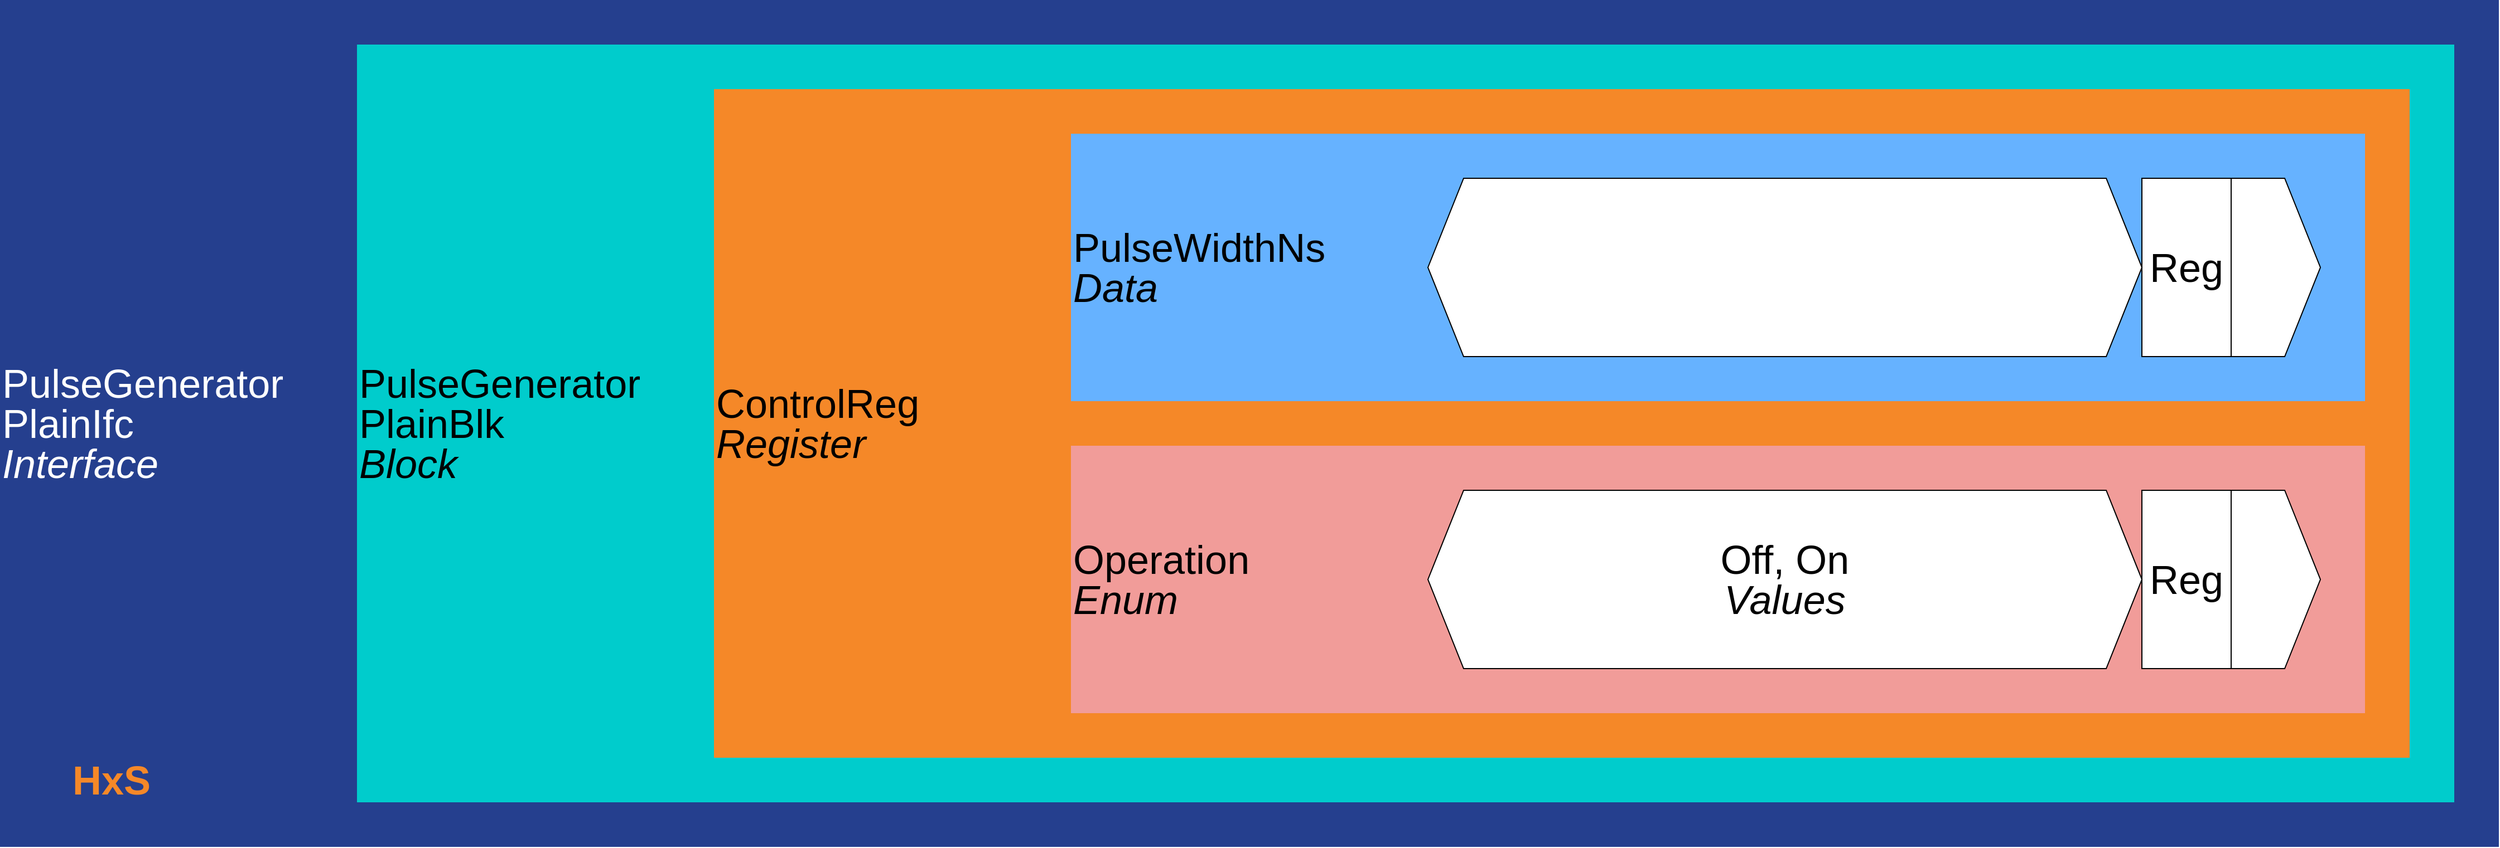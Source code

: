 <mxfile compressed="false" pages="3" type="device">
    <diagram id="23ed4abe-25d2-4149-888d-14bcbdec3a6c" name="Complete">
        <mxGraphModel arrows="1" connect="1" fold="1" grid="1" gridSize="10" guides="1" math="0" page="1" pageScale="1" shadow="0" tooltips="1">
            <root>
                <mxCell id="0"/>
                <mxCell id="1" parent="0"/>
                <mxCell id="046b2076-8981-42b9-b5a1-03cdde5b5d90" parent="0" value="Foreground"/>
                <mxCell id="8961f049-1125-46a3-a31c-b76809c811b0" parent="046b2076-8981-42b9-b5a1-03cdde5b5d90" style="rounded=0;whiteSpace=wrap;html=1;fillColor=#253F8E;fontSize=36.0;fontColor=#FFFFFF;align=left;strokeColor=none" value="&lt;p style=&quot;line-height: 100%;&quot;&gt;PulseGenerator&lt;br&gt;PlainIfc&lt;br&gt;&lt;i&gt;Interface&lt;/i&gt;&lt;/p&gt;" vertex="1">
                    <mxGeometry as="geometry" height="760.0" width="2240.0" x="40.0" y="40.0"/>
                </mxCell>
                <mxCell id="ca1374d7-ebbb-401a-a851-a0f9147d8553" parent="046b2076-8981-42b9-b5a1-03cdde5b5d90" style="rounded=0;whiteSpace=wrap;html=1;fillColor=#00CCCC;fontSize=36.0;fontColor=#000000;align=left;strokeColor=none" value="&lt;p style=&quot;line-height: 100%;&quot;&gt;PulseGenerator&lt;br&gt;PlainBlk&lt;br&gt;&lt;i&gt;Block&lt;/i&gt;&lt;/p&gt;" vertex="1">
                    <mxGeometry as="geometry" height="680.0" width="1880.0" x="360.0" y="80.0"/>
                </mxCell>
                <mxCell id="3b9484aa-93be-435a-9017-d87d18163707" parent="046b2076-8981-42b9-b5a1-03cdde5b5d90" style="rounded=0;whiteSpace=wrap;html=1;fillColor=#F58828;fontSize=36.0;fontColor=#000000;align=left;strokeColor=none" value="&lt;p style=&quot;line-height: 100%;&quot;&gt;ControlReg&lt;br&gt;&lt;i&gt;Register&lt;/i&gt;&lt;/p&gt;" vertex="1">
                    <mxGeometry as="geometry" height="600.0" width="1520.0" x="680.0" y="120.0"/>
                </mxCell>
                <mxCell id="d255e6fa-c977-4bc4-ab58-ac2690d3a3a0" parent="046b2076-8981-42b9-b5a1-03cdde5b5d90" style="rounded=0;whiteSpace=wrap;html=1;fillColor=#66B2FF;fontSize=36.0;fontColor=#000000;align=left;strokeColor=none" value="&lt;p style=&quot;line-height: 100%;&quot;&gt;PulseWidthNs&lt;br&gt;&lt;i&gt;Data&lt;/i&gt;&lt;/p&gt;" vertex="1">
                    <mxGeometry as="geometry" height="240.0" width="1160.0" x="1000.0" y="160.0"/>
                </mxCell>
                <mxCell id="6e5f02e5-7837-4554-904e-b3d15eeb3acb" parent="046b2076-8981-42b9-b5a1-03cdde5b5d90" style="fillColor=#FFFFFF;arrowSize=0.05;shape=doubleArrow;rounded=0;whiteSpace=wrap;html=1;fontSize=36.0;arrowWidth=1" value="&lt;p style=&quot;line-height: 100%;&quot;&gt;&lt;/p&gt;" vertex="1">
                    <mxGeometry as="geometry" height="160.0" width="640.0" x="1320.0" y="200.0"/>
                </mxCell>
                <mxCell id="58afd752-edc3-4c6b-a538-b5cd3ba90d2c" parent="046b2076-8981-42b9-b5a1-03cdde5b5d90" style="fillColor=#FFFFFF;rounded=0;whiteSpace=wrap;html=1;fontSize=36.0;arrowWidth=1" value="&lt;p style=&quot;line-height: 100%;&quot;&gt;Reg&lt;/p&gt;" vertex="1">
                    <mxGeometry as="geometry" height="160.0" width="80.0" x="1960.0" y="200.0"/>
                </mxCell>
                <mxCell id="1d52c351-fc98-49be-ab19-4176ae23a945" parent="046b2076-8981-42b9-b5a1-03cdde5b5d90" style="fillColor=#FFFFFF;arrowSize=0.4;shape=singleArrow;rounded=0;whiteSpace=wrap;html=1;fontSize=36.0;arrowWidth=1" vertex="1">
                    <mxGeometry as="geometry" height="160.0" width="80.0" x="2040.0" y="200.0"/>
                </mxCell>
                <mxCell id="948b0e6c-41f2-4a93-a182-d6351dd8be07" parent="046b2076-8981-42b9-b5a1-03cdde5b5d90" style="rounded=0;whiteSpace=wrap;html=1;fillColor=#F19C99;fontSize=36.0;fontColor=#000000;align=left;strokeColor=none" value="&lt;p style=&quot;line-height: 100%;&quot;&gt;Operation&lt;br&gt;&lt;i&gt;Enum&lt;/i&gt;&lt;/p&gt;" vertex="1">
                    <mxGeometry as="geometry" height="240.0" width="1160.0" x="1000.0" y="440.0"/>
                </mxCell>
                <mxCell id="9dc30581-b8e5-4d7f-9e32-8859f767dd31" parent="046b2076-8981-42b9-b5a1-03cdde5b5d90" style="fillColor=#FFFFFF;arrowSize=0.05;shape=doubleArrow;rounded=0;whiteSpace=wrap;html=1;fontSize=36.0;arrowWidth=1" value="&lt;p style=&quot;line-height: 100%;&quot;&gt;Off, On&lt;br&gt;&lt;i&gt;Values&lt;/i&gt;&lt;/p&gt;" vertex="1">
                    <mxGeometry as="geometry" height="160.0" width="640.0" x="1320.0" y="480.0"/>
                </mxCell>
                <mxCell id="811cd019-7680-4e87-8d92-69083f9ea5ac" parent="046b2076-8981-42b9-b5a1-03cdde5b5d90" style="fillColor=#FFFFFF;rounded=0;whiteSpace=wrap;html=1;fontSize=36.0;arrowWidth=1" value="&lt;p style=&quot;line-height: 100%;&quot;&gt;Reg&lt;/p&gt;" vertex="1">
                    <mxGeometry as="geometry" height="160.0" width="80.0" x="1960.0" y="480.0"/>
                </mxCell>
                <mxCell id="19115497-9026-463a-8ee9-a9430a82b7f6" parent="046b2076-8981-42b9-b5a1-03cdde5b5d90" style="fillColor=#FFFFFF;arrowSize=0.4;shape=singleArrow;rounded=0;whiteSpace=wrap;html=1;fontSize=36.0;arrowWidth=1" vertex="1">
                    <mxGeometry as="geometry" height="160.0" width="80.0" x="2040.0" y="480.0"/>
                </mxCell>
                <mxCell id="2a0c3326-b20f-4d63-9ea8-8d45b855e2ea" parent="046b2076-8981-42b9-b5a1-03cdde5b5d90" style="fillColor=none;verticalAlign=middle;labelBorderColor=none;fontSize=36.0;align=center;fontStyle=1;strokeColor=none;fontColor=#F58828;rounded=0;whiteSpace=wrap;html=1" value="&lt;p style=&quot;line-height: 100%;&quot;&gt;HxS&lt;/p&gt;" vertex="1">
                    <mxGeometry as="geometry" height="120.0" width="200.0" x="40.0" y="680.0"/>
                </mxCell>
            </root>
        </mxGraphModel>
    </diagram>
    <diagram id="7b2a18bf-06b4-41b0-ba2a-59463a5ef6d9" name="Slice0">
        <mxGraphModel arrows="1" connect="1" fold="1" grid="1" gridSize="10" guides="1" math="0" page="1" pageScale="1" shadow="0" tooltips="1">
            <root>
                <mxCell id="0"/>
                <mxCell id="1" parent="0"/>
                <mxCell id="a083d20b-9070-4c9b-8f0d-76999bc2c8ed" parent="0" value="Foreground"/>
                <mxCell id="3d4ca7ff-9cb8-4f5e-8af3-ddd86ce8ecf8" parent="a083d20b-9070-4c9b-8f0d-76999bc2c8ed" style="rounded=0;whiteSpace=wrap;html=1;fillColor=#253F8E;fontSize=36.0;fontColor=#FFFFFF;align=left;strokeColor=none" value="&lt;p style=&quot;line-height: 100%;&quot;&gt;PulseGenerator&lt;br&gt;PlainIfc&lt;br&gt;&lt;i&gt;Interface&lt;/i&gt;&lt;/p&gt;" vertex="1">
                    <mxGeometry as="geometry" height="760.0" width="2240.0" x="40.0" y="40.0"/>
                </mxCell>
                <mxCell id="a54a2e0e-dd9a-47df-9467-d38681ad04f5" parent="a083d20b-9070-4c9b-8f0d-76999bc2c8ed" style="rounded=0;whiteSpace=wrap;html=1;fillColor=#00CCCC;fontSize=36.0;fontColor=#000000;align=left;strokeColor=none" value="&lt;p style=&quot;line-height: 100%;&quot;&gt;PulseGenerator&lt;br&gt;PlainBlk&lt;br&gt;&lt;i&gt;Block&lt;/i&gt;&lt;/p&gt;" vertex="1">
                    <mxGeometry as="geometry" height="680.0" width="1880.0" x="360.0" y="80.0"/>
                </mxCell>
                <mxCell id="0d0a7886-d8e3-4cbe-9921-d99394caa664" parent="a083d20b-9070-4c9b-8f0d-76999bc2c8ed" style="rounded=0;whiteSpace=wrap;html=1;fillColor=#F58828;fontSize=36.0;fontColor=#000000;align=left;strokeColor=none" value="&lt;p style=&quot;line-height: 100%;&quot;&gt;ControlReg&lt;br&gt;&lt;i&gt;Register&lt;/i&gt;&lt;/p&gt;" vertex="1">
                    <mxGeometry as="geometry" height="600.0" width="1520.0" x="680.0" y="120.0"/>
                </mxCell>
                <mxCell id="f2f3ad37-a291-4ac2-86bd-67764290acfe" parent="a083d20b-9070-4c9b-8f0d-76999bc2c8ed" style="rounded=0;whiteSpace=wrap;html=1;fillColor=#66B2FF;fontSize=36.0;fontColor=#000000;align=left;strokeColor=none" value="&lt;p style=&quot;line-height: 100%;&quot;&gt;PulseWidthNs&lt;br&gt;&lt;i&gt;Data&lt;/i&gt;&lt;/p&gt;" vertex="1">
                    <mxGeometry as="geometry" height="240.0" width="1160.0" x="1000.0" y="160.0"/>
                </mxCell>
                <mxCell id="f02523c4-4a55-46ae-9e96-d3c4800b543b" parent="a083d20b-9070-4c9b-8f0d-76999bc2c8ed" style="fillColor=#FFFFFF;arrowSize=0.05;shape=doubleArrow;rounded=0;whiteSpace=wrap;html=1;fontSize=36.0;arrowWidth=1" value="&lt;p style=&quot;line-height: 100%;&quot;&gt;&lt;/p&gt;" vertex="1">
                    <mxGeometry as="geometry" height="160.0" width="640.0" x="1320.0" y="200.0"/>
                </mxCell>
                <mxCell id="495edcf0-844c-4c20-9cfd-507846d45bfe" parent="a083d20b-9070-4c9b-8f0d-76999bc2c8ed" style="fillColor=#FFFFFF;rounded=0;whiteSpace=wrap;html=1;fontSize=36.0;arrowWidth=1" value="&lt;p style=&quot;line-height: 100%;&quot;&gt;Reg&lt;/p&gt;" vertex="1">
                    <mxGeometry as="geometry" height="160.0" width="80.0" x="1960.0" y="200.0"/>
                </mxCell>
                <mxCell id="5ad62691-2fd7-4742-95a5-7bdcddcf0e6b" parent="a083d20b-9070-4c9b-8f0d-76999bc2c8ed" style="fillColor=#FFFFFF;arrowSize=0.4;shape=singleArrow;rounded=0;whiteSpace=wrap;html=1;fontSize=36.0;arrowWidth=1" vertex="1">
                    <mxGeometry as="geometry" height="160.0" width="80.0" x="2040.0" y="200.0"/>
                </mxCell>
                <mxCell id="8cb4589b-9e93-45af-9dd5-140716f66e80" parent="a083d20b-9070-4c9b-8f0d-76999bc2c8ed" style="rounded=0;whiteSpace=wrap;html=1;fillColor=#F19C99;fontSize=36.0;fontColor=#000000;align=left;strokeColor=none" value="&lt;p style=&quot;line-height: 100%;&quot;&gt;Operation&lt;br&gt;&lt;i&gt;Enum&lt;/i&gt;&lt;/p&gt;" vertex="1">
                    <mxGeometry as="geometry" height="240.0" width="1160.0" x="1000.0" y="440.0"/>
                </mxCell>
                <mxCell id="c1e56f67-2c11-4c40-a8f4-5e35a7376f22" parent="a083d20b-9070-4c9b-8f0d-76999bc2c8ed" style="fillColor=#FFFFFF;arrowSize=0.05;shape=doubleArrow;rounded=0;whiteSpace=wrap;html=1;fontSize=36.0;arrowWidth=1" value="&lt;p style=&quot;line-height: 100%;&quot;&gt;Off, On&lt;br&gt;&lt;i&gt;Values&lt;/i&gt;&lt;/p&gt;" vertex="1">
                    <mxGeometry as="geometry" height="160.0" width="640.0" x="1320.0" y="480.0"/>
                </mxCell>
                <mxCell id="11e017dd-d76a-4700-b1dc-da91fa3be116" parent="a083d20b-9070-4c9b-8f0d-76999bc2c8ed" style="fillColor=#FFFFFF;rounded=0;whiteSpace=wrap;html=1;fontSize=36.0;arrowWidth=1" value="&lt;p style=&quot;line-height: 100%;&quot;&gt;Reg&lt;/p&gt;" vertex="1">
                    <mxGeometry as="geometry" height="160.0" width="80.0" x="1960.0" y="480.0"/>
                </mxCell>
                <mxCell id="4aa94b78-8e7e-40e6-bf11-be2e16a7bde7" parent="a083d20b-9070-4c9b-8f0d-76999bc2c8ed" style="fillColor=#FFFFFF;arrowSize=0.4;shape=singleArrow;rounded=0;whiteSpace=wrap;html=1;fontSize=36.0;arrowWidth=1" vertex="1">
                    <mxGeometry as="geometry" height="160.0" width="80.0" x="2040.0" y="480.0"/>
                </mxCell>
                <mxCell id="0d492565-40e4-4333-810f-bd3d118ff3f5" parent="a083d20b-9070-4c9b-8f0d-76999bc2c8ed" style="fillColor=none;verticalAlign=middle;labelBorderColor=none;fontSize=36.0;align=center;fontStyle=1;strokeColor=none;fontColor=#F58828;rounded=0;whiteSpace=wrap;html=1" value="&lt;p style=&quot;line-height: 100%;&quot;&gt;HxS&lt;/p&gt;" vertex="1">
                    <mxGeometry as="geometry" height="120.0" width="200.0" x="40.0" y="680.0"/>
                </mxCell>
            </root>
        </mxGraphModel>
    </diagram>
    <diagram id="1fe5254f-d58c-4d39-bb1f-6b41ea9f9433" name="Comments">
        <mxGraphModel arrows="1" connect="1" fold="1" grid="1" gridSize="10" guides="1" math="0" page="1" pageScale="1" shadow="0" tooltips="1">
            <root>
                <mxCell id="0"/>
                <mxCell id="1" parent="0"/>
                <mxCell id="03ca8a55-f1f5-4fc0-8f5f-7a551df14bca" parent="0" value="Foreground"/>
                <mxCell id="3e46761e-3dfc-4e95-8c2f-84ce55f7ae0c" parent="03ca8a55-f1f5-4fc0-8f5f-7a551df14bca" style="fillColor=none;verticalAlign=middle;labelBorderColor=none;fontSize=36.0;align=center;fontStyle=1;strokeColor=none;fontColor=#000000;rounded=0;whiteSpace=wrap;html=1" value="&lt;p style=&quot;line-height: 100%;&quot;&gt;Copyright (C) 2024 Eccelerators GmbH&#10;&#10;This code was generated by:&#10;&#10;HxS Compiler v0.0.0-0000000&#10;Docs Extension for HxS v0.0.0-0000000&#10;&#10;Further information at https://eccelerators.com/hxs&#10;&#10;Changes to this file may cause incorrect behavior and will be lost if the&#10;code is regenerated.&#10;&#10;&#10;&lt;/p&gt;" vertex="1">
                    <mxGeometry as="geometry" height="2000.0" width="4000.0" x="40.0" y="40.0"/>
                </mxCell>
            </root>
        </mxGraphModel>
    </diagram>
</mxfile>
